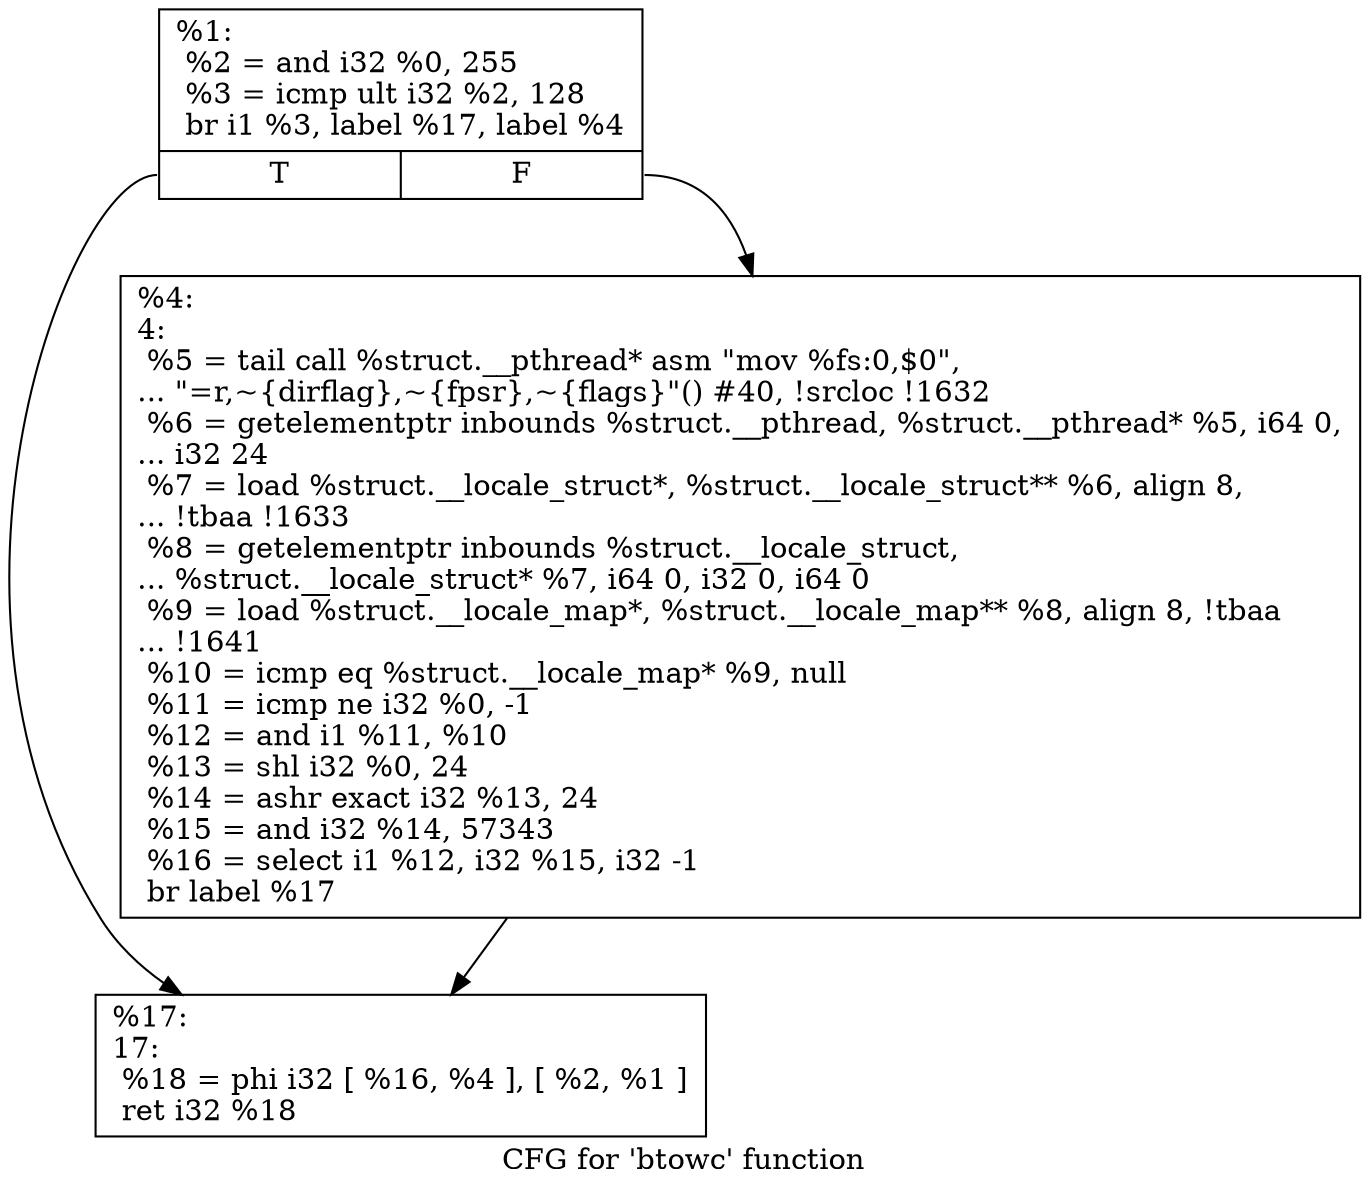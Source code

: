 digraph "CFG for 'btowc' function" {
	label="CFG for 'btowc' function";

	Node0x15a65d0 [shape=record,label="{%1:\l  %2 = and i32 %0, 255\l  %3 = icmp ult i32 %2, 128\l  br i1 %3, label %17, label %4\l|{<s0>T|<s1>F}}"];
	Node0x15a65d0:s0 -> Node0x15a6670;
	Node0x15a65d0:s1 -> Node0x15a6620;
	Node0x15a6620 [shape=record,label="{%4:\l4:                                                \l  %5 = tail call %struct.__pthread* asm \"mov %fs:0,$0\",\l... \"=r,~\{dirflag\},~\{fpsr\},~\{flags\}\"() #40, !srcloc !1632\l  %6 = getelementptr inbounds %struct.__pthread, %struct.__pthread* %5, i64 0,\l... i32 24\l  %7 = load %struct.__locale_struct*, %struct.__locale_struct** %6, align 8,\l... !tbaa !1633\l  %8 = getelementptr inbounds %struct.__locale_struct,\l... %struct.__locale_struct* %7, i64 0, i32 0, i64 0\l  %9 = load %struct.__locale_map*, %struct.__locale_map** %8, align 8, !tbaa\l... !1641\l  %10 = icmp eq %struct.__locale_map* %9, null\l  %11 = icmp ne i32 %0, -1\l  %12 = and i1 %11, %10\l  %13 = shl i32 %0, 24\l  %14 = ashr exact i32 %13, 24\l  %15 = and i32 %14, 57343\l  %16 = select i1 %12, i32 %15, i32 -1\l  br label %17\l}"];
	Node0x15a6620 -> Node0x15a6670;
	Node0x15a6670 [shape=record,label="{%17:\l17:                                               \l  %18 = phi i32 [ %16, %4 ], [ %2, %1 ]\l  ret i32 %18\l}"];
}
